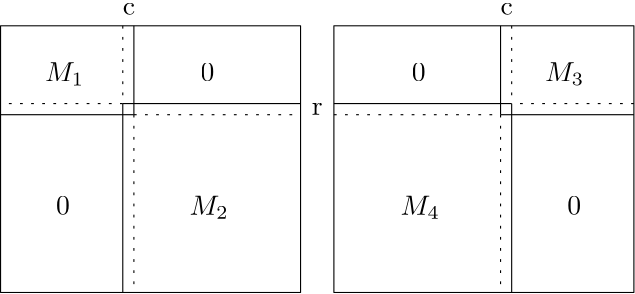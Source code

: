 <?xml version="1.0"?>
<!DOCTYPE ipe SYSTEM "ipe.dtd">
<ipe version="70107" creator="Ipe 7.2.5">
<info created="D:20160812092133" modified="D:20160812095410"/>
<ipestyle name="basic">
<symbol name="arrow/arc(spx)">
<path stroke="sym-stroke" fill="sym-stroke" pen="sym-pen">
0 0 m
-1 0.333 l
-1 -0.333 l
h
</path>
</symbol>
<symbol name="arrow/farc(spx)">
<path stroke="sym-stroke" fill="white" pen="sym-pen">
0 0 m
-1 0.333 l
-1 -0.333 l
h
</path>
</symbol>
<symbol name="arrow/ptarc(spx)">
<path stroke="sym-stroke" fill="sym-stroke" pen="sym-pen">
0 0 m
-1 0.333 l
-0.8 0 l
-1 -0.333 l
h
</path>
</symbol>
<symbol name="arrow/fptarc(spx)">
<path stroke="sym-stroke" fill="white" pen="sym-pen">
0 0 m
-1 0.333 l
-0.8 0 l
-1 -0.333 l
h
</path>
</symbol>
<symbol name="mark/circle(sx)" transformations="translations">
<path fill="sym-stroke">
0.6 0 0 0.6 0 0 e
0.4 0 0 0.4 0 0 e
</path>
</symbol>
<symbol name="mark/disk(sx)" transformations="translations">
<path fill="sym-stroke">
0.6 0 0 0.6 0 0 e
</path>
</symbol>
<symbol name="mark/fdisk(sfx)" transformations="translations">
<group>
<path fill="sym-fill">
0.5 0 0 0.5 0 0 e
</path>
<path fill="sym-stroke" fillrule="eofill">
0.6 0 0 0.6 0 0 e
0.4 0 0 0.4 0 0 e
</path>
</group>
</symbol>
<symbol name="mark/box(sx)" transformations="translations">
<path fill="sym-stroke" fillrule="eofill">
-0.6 -0.6 m
0.6 -0.6 l
0.6 0.6 l
-0.6 0.6 l
h
-0.4 -0.4 m
0.4 -0.4 l
0.4 0.4 l
-0.4 0.4 l
h
</path>
</symbol>
<symbol name="mark/square(sx)" transformations="translations">
<path fill="sym-stroke">
-0.6 -0.6 m
0.6 -0.6 l
0.6 0.6 l
-0.6 0.6 l
h
</path>
</symbol>
<symbol name="mark/fsquare(sfx)" transformations="translations">
<group>
<path fill="sym-fill">
-0.5 -0.5 m
0.5 -0.5 l
0.5 0.5 l
-0.5 0.5 l
h
</path>
<path fill="sym-stroke" fillrule="eofill">
-0.6 -0.6 m
0.6 -0.6 l
0.6 0.6 l
-0.6 0.6 l
h
-0.4 -0.4 m
0.4 -0.4 l
0.4 0.4 l
-0.4 0.4 l
h
</path>
</group>
</symbol>
<symbol name="mark/cross(sx)" transformations="translations">
<group>
<path fill="sym-stroke">
-0.43 -0.57 m
0.57 0.43 l
0.43 0.57 l
-0.57 -0.43 l
h
</path>
<path fill="sym-stroke">
-0.43 0.57 m
0.57 -0.43 l
0.43 -0.57 l
-0.57 0.43 l
h
</path>
</group>
</symbol>
<symbol name="arrow/fnormal(spx)">
<path stroke="sym-stroke" fill="white" pen="sym-pen">
0 0 m
-1 0.333 l
-1 -0.333 l
h
</path>
</symbol>
<symbol name="arrow/pointed(spx)">
<path stroke="sym-stroke" fill="sym-stroke" pen="sym-pen">
0 0 m
-1 0.333 l
-0.8 0 l
-1 -0.333 l
h
</path>
</symbol>
<symbol name="arrow/fpointed(spx)">
<path stroke="sym-stroke" fill="white" pen="sym-pen">
0 0 m
-1 0.333 l
-0.8 0 l
-1 -0.333 l
h
</path>
</symbol>
<symbol name="arrow/linear(spx)">
<path stroke="sym-stroke" pen="sym-pen">
-1 0.333 m
0 0 l
-1 -0.333 l
</path>
</symbol>
<symbol name="arrow/fdouble(spx)">
<path stroke="sym-stroke" fill="white" pen="sym-pen">
0 0 m
-1 0.333 l
-1 -0.333 l
h
-1 0 m
-2 0.333 l
-2 -0.333 l
h
</path>
</symbol>
<symbol name="arrow/double(spx)">
<path stroke="sym-stroke" fill="sym-stroke" pen="sym-pen">
0 0 m
-1 0.333 l
-1 -0.333 l
h
-1 0 m
-2 0.333 l
-2 -0.333 l
h
</path>
</symbol>
<pen name="heavier" value="0.8"/>
<pen name="fat" value="1.2"/>
<pen name="ultrafat" value="2"/>
<symbolsize name="large" value="5"/>
<symbolsize name="small" value="2"/>
<symbolsize name="tiny" value="1.1"/>
<arrowsize name="large" value="10"/>
<arrowsize name="small" value="5"/>
<arrowsize name="tiny" value="3"/>
<color name="red" value="1 0 0"/>
<color name="green" value="0 1 0"/>
<color name="blue" value="0 0 1"/>
<color name="yellow" value="1 1 0"/>
<color name="orange" value="1 0.647 0"/>
<color name="gold" value="1 0.843 0"/>
<color name="purple" value="0.627 0.125 0.941"/>
<color name="gray" value="0.745"/>
<color name="brown" value="0.647 0.165 0.165"/>
<color name="navy" value="0 0 0.502"/>
<color name="pink" value="1 0.753 0.796"/>
<color name="seagreen" value="0.18 0.545 0.341"/>
<color name="turquoise" value="0.251 0.878 0.816"/>
<color name="violet" value="0.933 0.51 0.933"/>
<color name="darkblue" value="0 0 0.545"/>
<color name="darkcyan" value="0 0.545 0.545"/>
<color name="darkgray" value="0.663"/>
<color name="darkgreen" value="0 0.392 0"/>
<color name="darkmagenta" value="0.545 0 0.545"/>
<color name="darkorange" value="1 0.549 0"/>
<color name="darkred" value="0.545 0 0"/>
<color name="lightblue" value="0.678 0.847 0.902"/>
<color name="lightcyan" value="0.878 1 1"/>
<color name="lightgray" value="0.827"/>
<color name="lightgreen" value="0.565 0.933 0.565"/>
<color name="lightyellow" value="1 1 0.878"/>
<dashstyle name="dashed" value="[4] 0"/>
<dashstyle name="dotted" value="[1 3] 0"/>
<dashstyle name="dash dotted" value="[4 2 1 2] 0"/>
<dashstyle name="dash dot dotted" value="[4 2 1 2 1 2] 0"/>
<textsize name="large" value="\large"/>
<textsize name="small" value="\small"/>
<textsize name="tiny" value="\tiny"/>
<textsize name="Large" value="\Large"/>
<textsize name="LARGE" value="\LARGE"/>
<textsize name="huge" value="\huge"/>
<textsize name="Huge" value="\Huge"/>
<textsize name="footnote" value="\footnotesize"/>
<textstyle name="center" begin="\begin{center}" end="\end{center}"/>
<textstyle name="itemize" begin="\begin{itemize}" end="\end{itemize}"/>
<textstyle name="item" begin="\begin{itemize}\item{}" end="\end{itemize}"/>
<gridsize name="4 pts" value="4"/>
<gridsize name="8 pts (~3 mm)" value="8"/>
<gridsize name="16 pts (~6 mm)" value="16"/>
<gridsize name="32 pts (~12 mm)" value="32"/>
<gridsize name="10 pts (~3.5 mm)" value="10"/>
<gridsize name="20 pts (~7 mm)" value="20"/>
<gridsize name="14 pts (~5 mm)" value="14"/>
<gridsize name="28 pts (~10 mm)" value="28"/>
<gridsize name="56 pts (~20 mm)" value="56"/>
<anglesize name="90 deg" value="90"/>
<anglesize name="60 deg" value="60"/>
<anglesize name="45 deg" value="45"/>
<anglesize name="30 deg" value="30"/>
<anglesize name="22.5 deg" value="22.5"/>
<opacity name="10%" value="0.1"/>
<opacity name="30%" value="0.3"/>
<opacity name="50%" value="0.5"/>
<opacity name="75%" value="0.75"/>
<tiling name="falling" angle="-60" step="4" width="1"/>
<tiling name="rising" angle="30" step="4" width="1"/>
</ipestyle>
<page>
<layer name="alpha"/>
<view layers="alpha" active="alpha"/>
<path layer="alpha" matrix="1 0 0 1 0 -8" stroke="black">
4 840 m
4 744 l
112 744 l
112 840 l
h
</path>
<path matrix="1 0 0 0.708333 0 209" stroke="black">
48 840 m
48 744 l
</path>
<path matrix="1 0 0 0.333333 0 552" stroke="black">
52 840 m
52 744 l
</path>
<path matrix="0.592593 0 0 1 45.6296 -8" stroke="black">
4 812 m
112 812 l
</path>
<path matrix="1 0 0 1 0 -8" stroke="black">
52 808 m
4 808 l
</path>
<text matrix="1 0 0 1 0 -8" transformations="translations" pos="20 820" stroke="black" type="label" width="14.135" height="6.812" depth="1.49" valign="baseline">$M_1$</text>
<text matrix="1 0 0 1 4 -4" transformations="translations" pos="20 768" stroke="black" type="label" width="4.981" height="6.42" depth="0" valign="baseline">0</text>
<text matrix="1 0 0 1 0 -4" transformations="translations" pos="72 768" stroke="black" type="label" width="14.135" height="6.812" depth="1.49" valign="baseline">$M_2$</text>
<text matrix="1 0 0 1 4 -8" transformations="translations" pos="72 820" stroke="black" type="label" width="4.981" height="6.42" depth="0" valign="baseline">0</text>
<path matrix="1 0 0 1 0 -8" stroke="black" dash="dotted">
48 840 m
48 812 l
</path>
<path matrix="1 0 0 1 0 -8" stroke="black" dash="dotted">
52 808 m
112 808 l
</path>
<path matrix="1 0 0 1 0 -8" stroke="black" dash="dotted">
52 808 m
52 744 l
</path>
<path matrix="1 0 0 1 0 -8" stroke="black" dash="dotted">
48 812 m
4 812 l
</path>
<text matrix="1 0 0 1 116 -4" transformations="translations" pos="0 804" stroke="black" type="label" width="3.902" height="4.289" depth="0" valign="baseline">r</text>
<text matrix="1 0 0 1 -8 0" transformations="translations" pos="56 836" stroke="black" type="label" width="4.428" height="4.289" depth="0" valign="baseline">c</text>
<path matrix="1 0 0 1 120 -8" stroke="black">
4 840 m
4 744 l
112 744 l
112 840 l
h
</path>
<path matrix="0.592593 0 0 1 121.63 -8" stroke="black">
4 812 m
112 812 l
</path>
<path matrix="1 0 0 0.708333 140 209" stroke="black">
48 840 m
48 744 l
</path>
<path matrix="1 0 0 1 132 -8" stroke="black" dash="dotted">
52 808 m
52 744 l
</path>
<path matrix="1 0 0 1 72 -8" stroke="black" dash="dotted">
52 808 m
112 808 l
</path>
<path matrix="1 0 0 0.333333 132 552" stroke="black">
52 840 m
52 744 l
</path>
<path matrix="1 0 0 1 180 -8" stroke="black">
52 808 m
4 808 l
</path>
<path matrix="1 0 0 1 184 -8" stroke="black" dash="dotted">
48 812 m
4 812 l
</path>
<path matrix="1 0 0 1 140 -8" stroke="black" dash="dotted">
48 840 m
48 812 l
</path>
<text matrix="1 0 0 1 128 0" transformations="translations" pos="56 836" stroke="black" type="label" width="4.428" height="4.289" depth="0" valign="baseline">c</text>
<text matrix="1 0 0 1 76 -4" transformations="translations" pos="72 768" stroke="black" type="label" width="14.135" height="6.812" depth="1.49" valign="baseline">$M_4$</text>
<text matrix="1 0 0 1 188 -4" transformations="translations" pos="20 768" stroke="black" type="label" width="4.981" height="6.42" depth="0" valign="baseline">0</text>
<text matrix="1 0 0 1 132 44" transformations="translations" pos="20 768" stroke="black" type="label" width="4.981" height="6.42" depth="0" valign="baseline">0</text>
<text matrix="1 0 0 1 180 -8" transformations="translations" pos="20 820" stroke="black" type="label" width="14.135" height="6.812" depth="1.49" valign="baseline">$M_3$</text>
</page>
</ipe>
